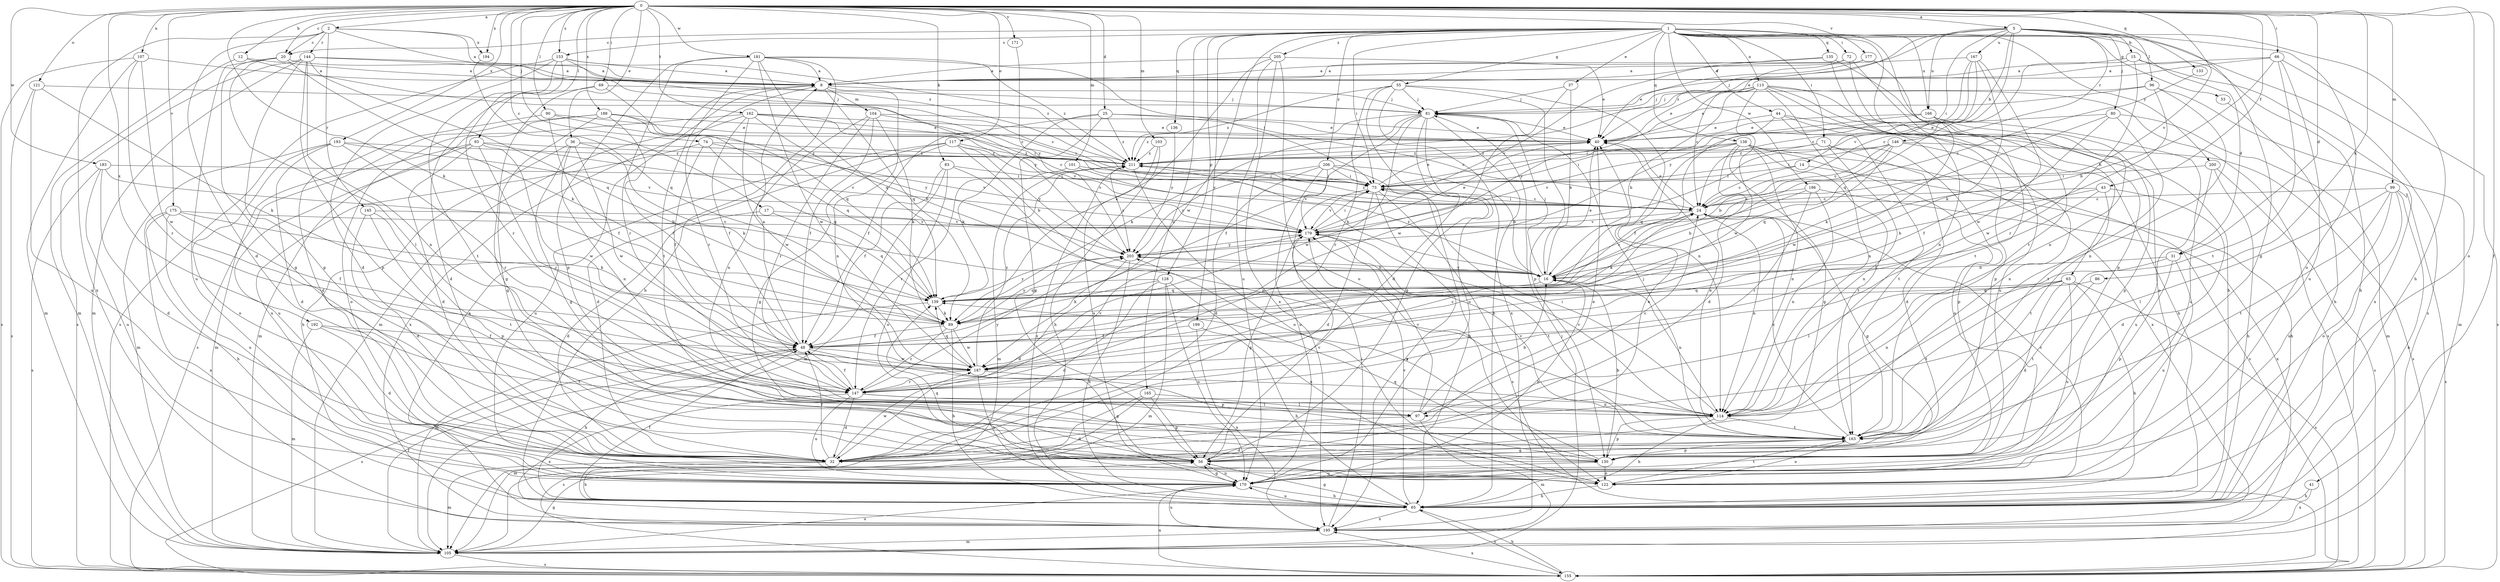 strict digraph  {
0;
1;
2;
5;
8;
12;
14;
15;
16;
17;
20;
24;
25;
31;
32;
36;
37;
40;
41;
43;
44;
48;
53;
55;
56;
63;
65;
66;
69;
71;
72;
73;
74;
80;
81;
83;
86;
89;
90;
93;
96;
97;
99;
101;
103;
104;
105;
107;
113;
114;
117;
121;
122;
128;
130;
133;
135;
136;
138;
139;
144;
145;
146;
147;
153;
155;
162;
163;
165;
166;
167;
170;
171;
175;
177;
179;
181;
183;
186;
187;
188;
192;
193;
194;
195;
199;
200;
203;
205;
206;
211;
0 -> 2  [label=a];
0 -> 5  [label=a];
0 -> 12  [label=b];
0 -> 17  [label=c];
0 -> 20  [label=c];
0 -> 25  [label=d];
0 -> 31  [label=d];
0 -> 36  [label=e];
0 -> 41  [label=f];
0 -> 43  [label=f];
0 -> 66  [label=i];
0 -> 69  [label=i];
0 -> 74  [label=j];
0 -> 83  [label=k];
0 -> 86  [label=k];
0 -> 89  [label=k];
0 -> 90  [label=l];
0 -> 93  [label=l];
0 -> 99  [label=m];
0 -> 101  [label=m];
0 -> 103  [label=m];
0 -> 107  [label=n];
0 -> 117  [label=o];
0 -> 121  [label=o];
0 -> 122  [label=o];
0 -> 133  [label=q];
0 -> 153  [label=s];
0 -> 162  [label=t];
0 -> 171  [label=v];
0 -> 175  [label=v];
0 -> 177  [label=v];
0 -> 179  [label=v];
0 -> 181  [label=w];
0 -> 183  [label=w];
0 -> 188  [label=x];
0 -> 192  [label=x];
0 -> 193  [label=x];
0 -> 194  [label=x];
1 -> 20  [label=c];
1 -> 31  [label=d];
1 -> 37  [label=e];
1 -> 44  [label=f];
1 -> 53  [label=g];
1 -> 55  [label=g];
1 -> 63  [label=h];
1 -> 71  [label=i];
1 -> 72  [label=i];
1 -> 73  [label=i];
1 -> 113  [label=n];
1 -> 128  [label=p];
1 -> 135  [label=q];
1 -> 136  [label=q];
1 -> 138  [label=q];
1 -> 153  [label=s];
1 -> 155  [label=s];
1 -> 163  [label=t];
1 -> 165  [label=u];
1 -> 166  [label=u];
1 -> 186  [label=w];
1 -> 187  [label=w];
1 -> 199  [label=y];
1 -> 200  [label=y];
1 -> 205  [label=z];
1 -> 206  [label=z];
2 -> 8  [label=a];
2 -> 20  [label=c];
2 -> 32  [label=d];
2 -> 144  [label=r];
2 -> 145  [label=r];
2 -> 194  [label=x];
2 -> 195  [label=x];
2 -> 211  [label=z];
5 -> 14  [label=b];
5 -> 15  [label=b];
5 -> 40  [label=e];
5 -> 56  [label=g];
5 -> 65  [label=h];
5 -> 73  [label=i];
5 -> 80  [label=j];
5 -> 96  [label=l];
5 -> 122  [label=o];
5 -> 146  [label=r];
5 -> 166  [label=u];
5 -> 167  [label=u];
5 -> 179  [label=v];
5 -> 211  [label=z];
8 -> 81  [label=j];
8 -> 104  [label=m];
8 -> 105  [label=m];
8 -> 114  [label=n];
8 -> 139  [label=q];
8 -> 147  [label=r];
12 -> 8  [label=a];
12 -> 24  [label=c];
12 -> 105  [label=m];
14 -> 24  [label=c];
14 -> 65  [label=h];
14 -> 73  [label=i];
15 -> 8  [label=a];
15 -> 24  [label=c];
15 -> 65  [label=h];
15 -> 147  [label=r];
15 -> 195  [label=x];
16 -> 24  [label=c];
16 -> 40  [label=e];
16 -> 81  [label=j];
16 -> 114  [label=n];
16 -> 139  [label=q];
16 -> 203  [label=y];
16 -> 211  [label=z];
17 -> 32  [label=d];
17 -> 139  [label=q];
17 -> 179  [label=v];
20 -> 8  [label=a];
20 -> 56  [label=g];
20 -> 89  [label=k];
20 -> 97  [label=l];
20 -> 170  [label=u];
24 -> 40  [label=e];
24 -> 56  [label=g];
24 -> 73  [label=i];
24 -> 89  [label=k];
24 -> 114  [label=n];
24 -> 179  [label=v];
24 -> 211  [label=z];
25 -> 24  [label=c];
25 -> 40  [label=e];
25 -> 48  [label=f];
25 -> 56  [label=g];
25 -> 89  [label=k];
25 -> 211  [label=z];
31 -> 16  [label=b];
31 -> 97  [label=l];
31 -> 130  [label=p];
31 -> 170  [label=u];
32 -> 40  [label=e];
32 -> 48  [label=f];
32 -> 65  [label=h];
32 -> 105  [label=m];
32 -> 187  [label=w];
36 -> 56  [label=g];
36 -> 65  [label=h];
36 -> 89  [label=k];
36 -> 114  [label=n];
36 -> 187  [label=w];
36 -> 211  [label=z];
37 -> 16  [label=b];
37 -> 81  [label=j];
37 -> 187  [label=w];
40 -> 211  [label=z];
41 -> 65  [label=h];
41 -> 195  [label=x];
43 -> 16  [label=b];
43 -> 24  [label=c];
43 -> 32  [label=d];
43 -> 48  [label=f];
43 -> 163  [label=t];
44 -> 40  [label=e];
44 -> 48  [label=f];
44 -> 65  [label=h];
44 -> 163  [label=t];
44 -> 195  [label=x];
48 -> 8  [label=a];
48 -> 65  [label=h];
48 -> 130  [label=p];
48 -> 155  [label=s];
48 -> 187  [label=w];
53 -> 65  [label=h];
55 -> 32  [label=d];
55 -> 81  [label=j];
55 -> 114  [label=n];
55 -> 130  [label=p];
55 -> 147  [label=r];
55 -> 195  [label=x];
55 -> 211  [label=z];
56 -> 40  [label=e];
56 -> 170  [label=u];
56 -> 179  [label=v];
63 -> 32  [label=d];
63 -> 65  [label=h];
63 -> 114  [label=n];
63 -> 139  [label=q];
63 -> 155  [label=s];
63 -> 163  [label=t];
63 -> 170  [label=u];
65 -> 48  [label=f];
65 -> 56  [label=g];
65 -> 155  [label=s];
65 -> 170  [label=u];
65 -> 179  [label=v];
65 -> 195  [label=x];
65 -> 211  [label=z];
66 -> 8  [label=a];
66 -> 16  [label=b];
66 -> 81  [label=j];
66 -> 155  [label=s];
66 -> 163  [label=t];
66 -> 170  [label=u];
69 -> 32  [label=d];
69 -> 56  [label=g];
69 -> 81  [label=j];
69 -> 139  [label=q];
71 -> 32  [label=d];
71 -> 114  [label=n];
71 -> 130  [label=p];
71 -> 179  [label=v];
71 -> 211  [label=z];
72 -> 8  [label=a];
72 -> 24  [label=c];
72 -> 130  [label=p];
72 -> 163  [label=t];
73 -> 24  [label=c];
73 -> 32  [label=d];
73 -> 40  [label=e];
73 -> 155  [label=s];
73 -> 179  [label=v];
73 -> 195  [label=x];
74 -> 48  [label=f];
74 -> 139  [label=q];
74 -> 170  [label=u];
74 -> 179  [label=v];
74 -> 211  [label=z];
80 -> 40  [label=e];
80 -> 48  [label=f];
80 -> 89  [label=k];
80 -> 105  [label=m];
80 -> 163  [label=t];
81 -> 40  [label=e];
81 -> 48  [label=f];
81 -> 56  [label=g];
81 -> 65  [label=h];
81 -> 89  [label=k];
81 -> 170  [label=u];
81 -> 187  [label=w];
81 -> 211  [label=z];
83 -> 48  [label=f];
83 -> 73  [label=i];
83 -> 105  [label=m];
83 -> 114  [label=n];
83 -> 122  [label=o];
86 -> 139  [label=q];
86 -> 163  [label=t];
89 -> 48  [label=f];
89 -> 65  [label=h];
89 -> 147  [label=r];
89 -> 187  [label=w];
89 -> 203  [label=y];
90 -> 32  [label=d];
90 -> 40  [label=e];
90 -> 48  [label=f];
90 -> 203  [label=y];
93 -> 32  [label=d];
93 -> 105  [label=m];
93 -> 147  [label=r];
93 -> 170  [label=u];
93 -> 179  [label=v];
93 -> 187  [label=w];
93 -> 211  [label=z];
96 -> 40  [label=e];
96 -> 81  [label=j];
96 -> 105  [label=m];
96 -> 114  [label=n];
96 -> 187  [label=w];
97 -> 16  [label=b];
97 -> 24  [label=c];
97 -> 32  [label=d];
97 -> 105  [label=m];
97 -> 179  [label=v];
99 -> 24  [label=c];
99 -> 65  [label=h];
99 -> 97  [label=l];
99 -> 122  [label=o];
99 -> 155  [label=s];
99 -> 163  [label=t];
99 -> 170  [label=u];
101 -> 16  [label=b];
101 -> 73  [label=i];
101 -> 147  [label=r];
103 -> 65  [label=h];
103 -> 170  [label=u];
103 -> 211  [label=z];
104 -> 24  [label=c];
104 -> 40  [label=e];
104 -> 48  [label=f];
104 -> 89  [label=k];
104 -> 114  [label=n];
104 -> 147  [label=r];
105 -> 48  [label=f];
105 -> 56  [label=g];
105 -> 81  [label=j];
105 -> 155  [label=s];
105 -> 170  [label=u];
107 -> 8  [label=a];
107 -> 105  [label=m];
107 -> 147  [label=r];
107 -> 155  [label=s];
107 -> 187  [label=w];
113 -> 16  [label=b];
113 -> 40  [label=e];
113 -> 81  [label=j];
113 -> 114  [label=n];
113 -> 122  [label=o];
113 -> 130  [label=p];
113 -> 155  [label=s];
113 -> 170  [label=u];
113 -> 187  [label=w];
113 -> 203  [label=y];
114 -> 65  [label=h];
114 -> 73  [label=i];
114 -> 130  [label=p];
114 -> 163  [label=t];
114 -> 179  [label=v];
117 -> 16  [label=b];
117 -> 32  [label=d];
117 -> 56  [label=g];
117 -> 170  [label=u];
117 -> 179  [label=v];
117 -> 203  [label=y];
117 -> 211  [label=z];
121 -> 81  [label=j];
121 -> 89  [label=k];
121 -> 155  [label=s];
121 -> 170  [label=u];
122 -> 24  [label=c];
122 -> 65  [label=h];
122 -> 139  [label=q];
122 -> 163  [label=t];
128 -> 32  [label=d];
128 -> 89  [label=k];
128 -> 105  [label=m];
128 -> 122  [label=o];
128 -> 139  [label=q];
128 -> 170  [label=u];
130 -> 16  [label=b];
130 -> 122  [label=o];
130 -> 139  [label=q];
130 -> 170  [label=u];
130 -> 203  [label=y];
133 -> 179  [label=v];
135 -> 8  [label=a];
135 -> 65  [label=h];
135 -> 114  [label=n];
135 -> 179  [label=v];
136 -> 203  [label=y];
138 -> 32  [label=d];
138 -> 56  [label=g];
138 -> 73  [label=i];
138 -> 114  [label=n];
138 -> 122  [label=o];
138 -> 139  [label=q];
138 -> 155  [label=s];
138 -> 163  [label=t];
138 -> 211  [label=z];
139 -> 89  [label=k];
139 -> 105  [label=m];
139 -> 203  [label=y];
144 -> 8  [label=a];
144 -> 24  [label=c];
144 -> 56  [label=g];
144 -> 105  [label=m];
144 -> 114  [label=n];
144 -> 130  [label=p];
144 -> 139  [label=q];
144 -> 155  [label=s];
145 -> 32  [label=d];
145 -> 130  [label=p];
145 -> 163  [label=t];
145 -> 179  [label=v];
146 -> 16  [label=b];
146 -> 24  [label=c];
146 -> 73  [label=i];
146 -> 114  [label=n];
146 -> 139  [label=q];
146 -> 155  [label=s];
146 -> 211  [label=z];
147 -> 24  [label=c];
147 -> 32  [label=d];
147 -> 48  [label=f];
147 -> 97  [label=l];
147 -> 114  [label=n];
147 -> 170  [label=u];
147 -> 179  [label=v];
147 -> 195  [label=x];
147 -> 203  [label=y];
153 -> 8  [label=a];
153 -> 32  [label=d];
153 -> 147  [label=r];
153 -> 155  [label=s];
153 -> 163  [label=t];
153 -> 203  [label=y];
153 -> 211  [label=z];
155 -> 65  [label=h];
155 -> 170  [label=u];
155 -> 195  [label=x];
162 -> 16  [label=b];
162 -> 40  [label=e];
162 -> 48  [label=f];
162 -> 73  [label=i];
162 -> 105  [label=m];
162 -> 179  [label=v];
162 -> 187  [label=w];
162 -> 195  [label=x];
163 -> 24  [label=c];
163 -> 32  [label=d];
163 -> 40  [label=e];
163 -> 56  [label=g];
163 -> 81  [label=j];
163 -> 122  [label=o];
163 -> 130  [label=p];
163 -> 179  [label=v];
165 -> 56  [label=g];
165 -> 97  [label=l];
165 -> 105  [label=m];
165 -> 155  [label=s];
166 -> 40  [label=e];
166 -> 73  [label=i];
166 -> 130  [label=p];
166 -> 170  [label=u];
166 -> 187  [label=w];
167 -> 8  [label=a];
167 -> 24  [label=c];
167 -> 89  [label=k];
167 -> 139  [label=q];
167 -> 187  [label=w];
167 -> 203  [label=y];
170 -> 16  [label=b];
170 -> 56  [label=g];
170 -> 65  [label=h];
171 -> 203  [label=y];
175 -> 48  [label=f];
175 -> 65  [label=h];
175 -> 89  [label=k];
175 -> 170  [label=u];
175 -> 179  [label=v];
175 -> 195  [label=x];
177 -> 8  [label=a];
177 -> 40  [label=e];
177 -> 114  [label=n];
179 -> 40  [label=e];
179 -> 56  [label=g];
179 -> 73  [label=i];
179 -> 163  [label=t];
179 -> 203  [label=y];
181 -> 8  [label=a];
181 -> 65  [label=h];
181 -> 73  [label=i];
181 -> 130  [label=p];
181 -> 139  [label=q];
181 -> 147  [label=r];
181 -> 163  [label=t];
181 -> 187  [label=w];
181 -> 211  [label=z];
183 -> 16  [label=b];
183 -> 32  [label=d];
183 -> 73  [label=i];
183 -> 155  [label=s];
183 -> 170  [label=u];
186 -> 16  [label=b];
186 -> 24  [label=c];
186 -> 114  [label=n];
186 -> 147  [label=r];
186 -> 195  [label=x];
187 -> 56  [label=g];
187 -> 139  [label=q];
187 -> 147  [label=r];
187 -> 170  [label=u];
187 -> 211  [label=z];
188 -> 40  [label=e];
188 -> 48  [label=f];
188 -> 56  [label=g];
188 -> 73  [label=i];
188 -> 122  [label=o];
188 -> 139  [label=q];
188 -> 155  [label=s];
192 -> 32  [label=d];
192 -> 48  [label=f];
192 -> 105  [label=m];
192 -> 163  [label=t];
193 -> 32  [label=d];
193 -> 105  [label=m];
193 -> 122  [label=o];
193 -> 147  [label=r];
193 -> 179  [label=v];
193 -> 211  [label=z];
194 -> 139  [label=q];
195 -> 8  [label=a];
195 -> 73  [label=i];
195 -> 105  [label=m];
195 -> 170  [label=u];
199 -> 48  [label=f];
199 -> 65  [label=h];
199 -> 195  [label=x];
200 -> 65  [label=h];
200 -> 73  [label=i];
200 -> 155  [label=s];
200 -> 170  [label=u];
203 -> 16  [label=b];
203 -> 32  [label=d];
203 -> 65  [label=h];
205 -> 8  [label=a];
205 -> 40  [label=e];
205 -> 89  [label=k];
205 -> 122  [label=o];
205 -> 170  [label=u];
205 -> 195  [label=x];
206 -> 16  [label=b];
206 -> 32  [label=d];
206 -> 65  [label=h];
206 -> 73  [label=i];
206 -> 170  [label=u];
206 -> 179  [label=v];
206 -> 203  [label=y];
211 -> 73  [label=i];
211 -> 105  [label=m];
211 -> 122  [label=o];
211 -> 203  [label=y];
}

